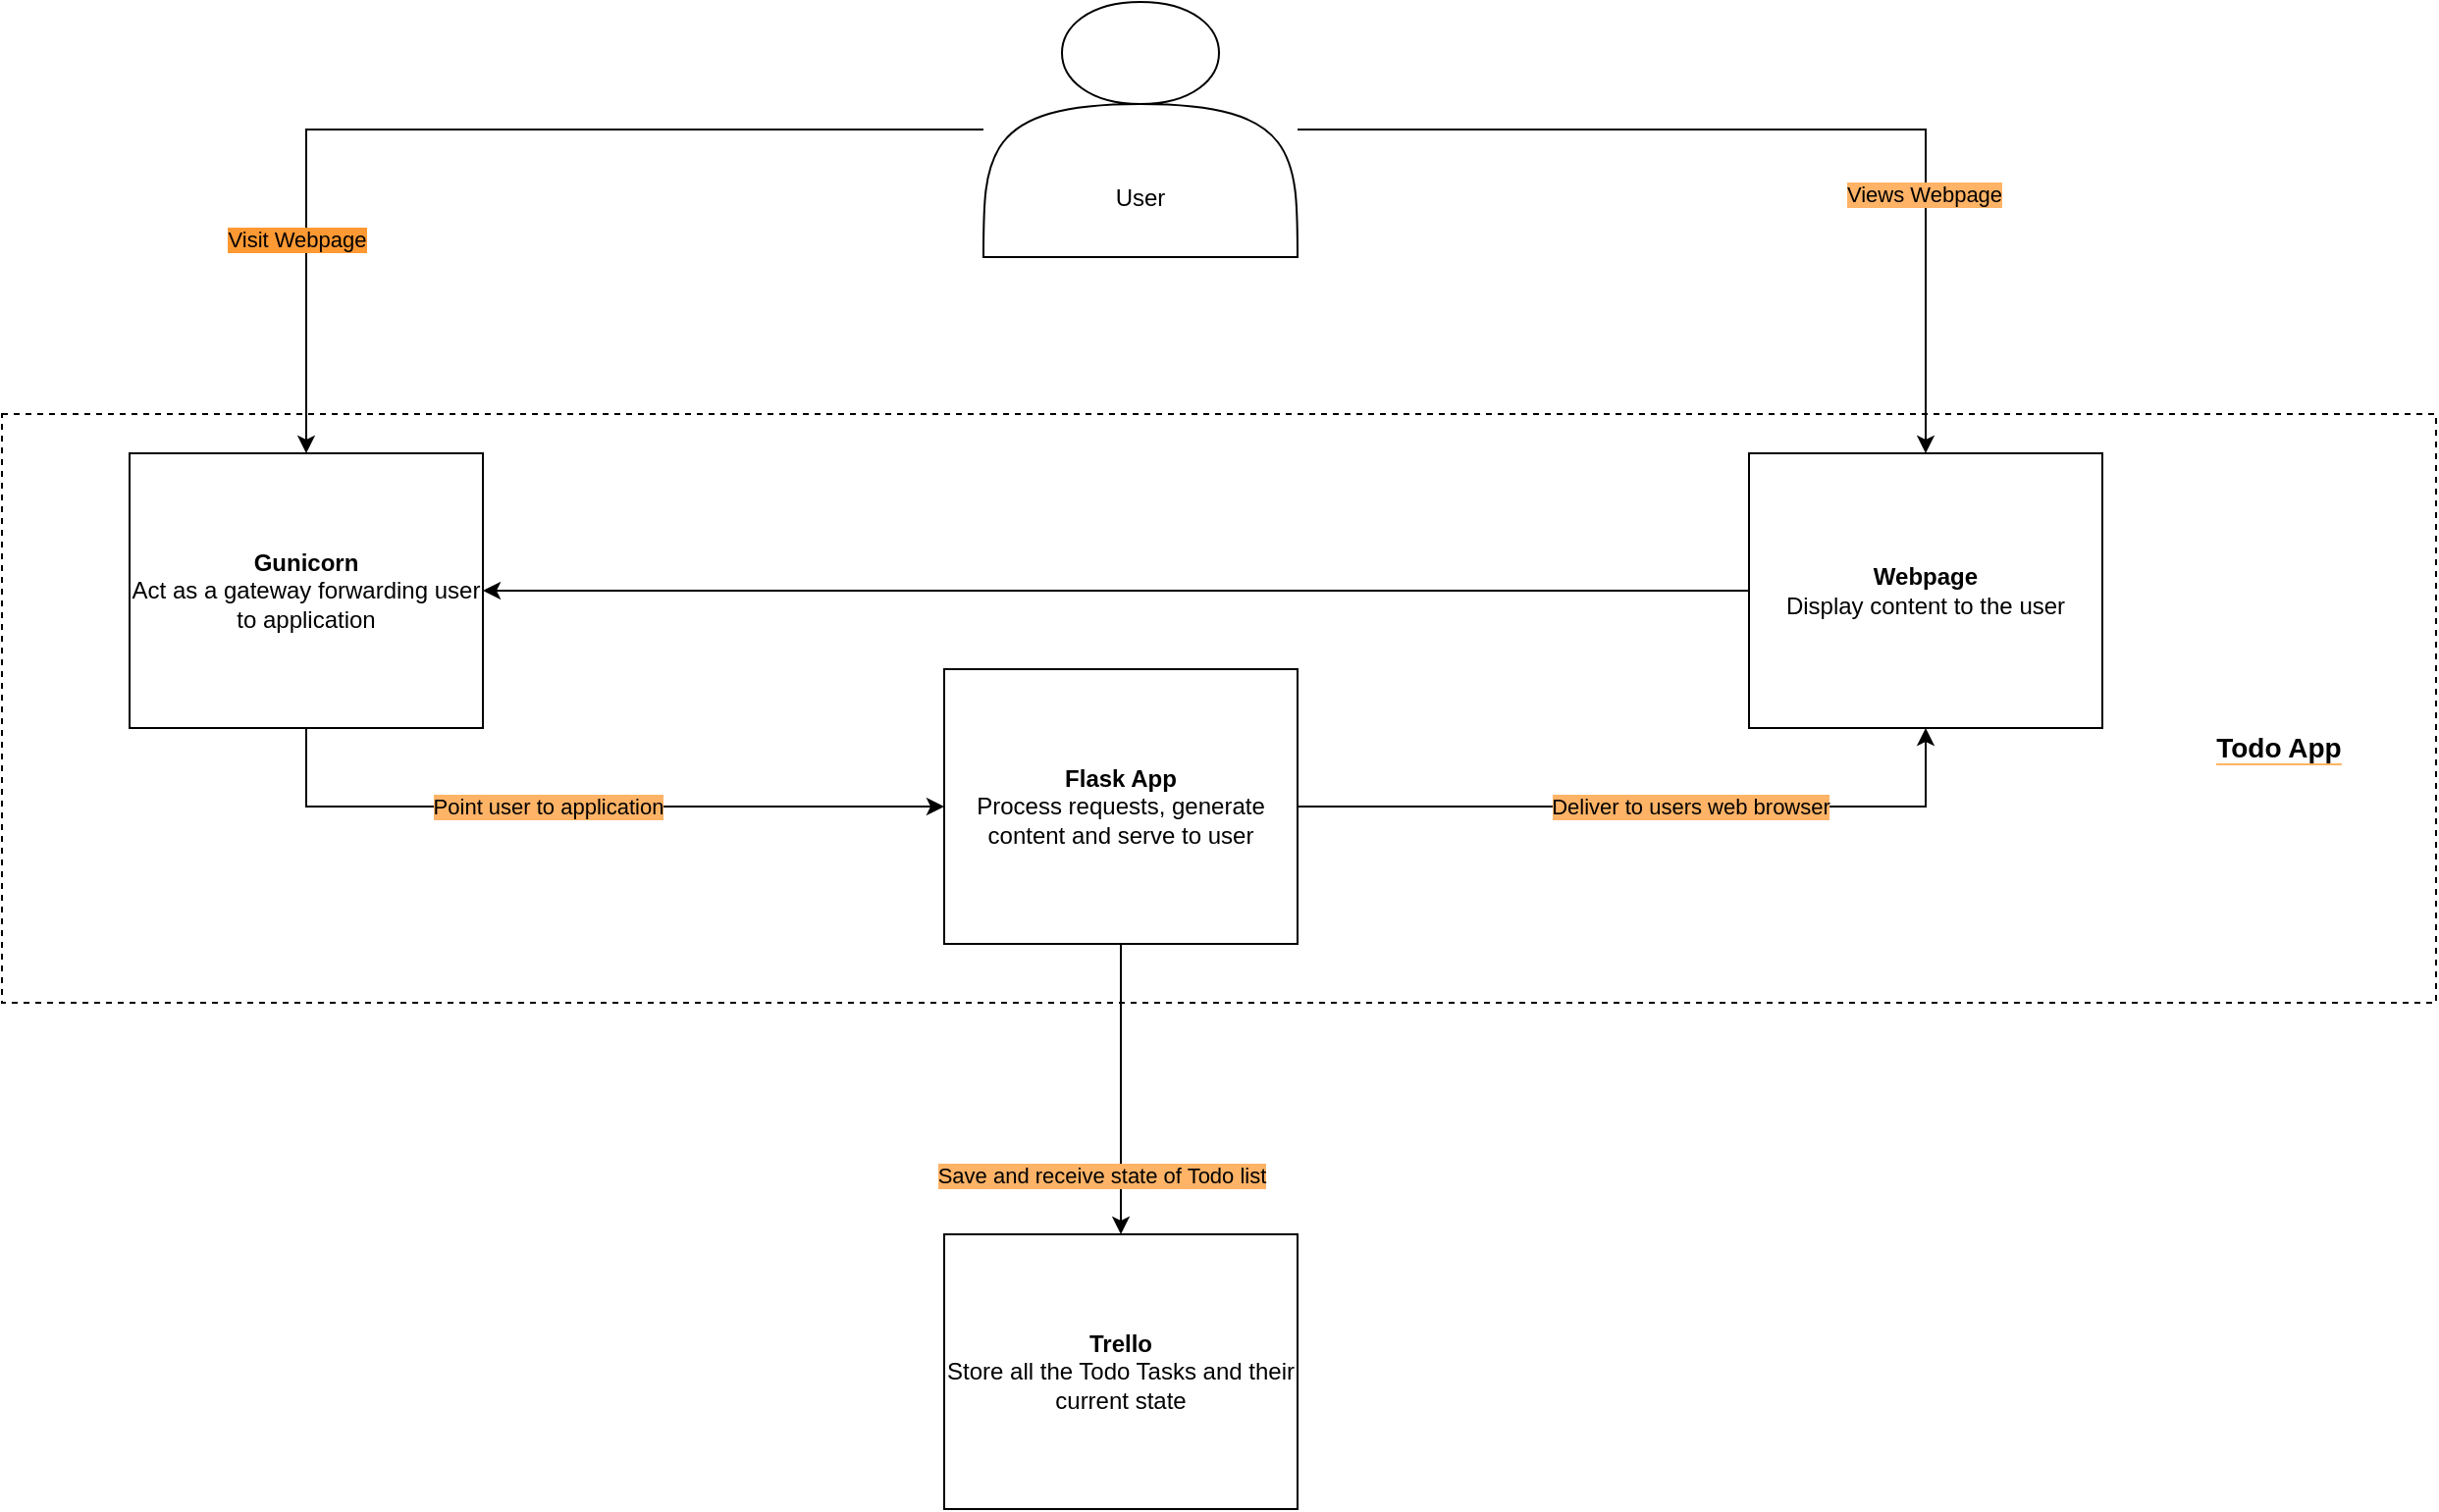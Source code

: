 <mxfile version="13.10.0" type="embed">
    <diagram id="YLMjfUfvHrZqPBtTVOMM" name="Page-1">
        <mxGraphModel dx="1251" dy="619" grid="1" gridSize="10" guides="1" tooltips="1" connect="1" arrows="1" fold="1" page="1" pageScale="1" pageWidth="850" pageHeight="1100" math="0" shadow="0">
            <root>
                <mxCell id="0"/>
                <mxCell id="1" parent="0"/>
                <mxCell id="P8gG1rITBjQNuqPkPwQO-14" value="" style="rounded=0;whiteSpace=wrap;html=1;fillColor=none;dashed=1;" parent="1" vertex="1">
                    <mxGeometry x="180" y="280" width="1240" height="300" as="geometry"/>
                </mxCell>
                <mxCell id="P8gG1rITBjQNuqPkPwQO-21" style="edgeStyle=orthogonalEdgeStyle;rounded=0;orthogonalLoop=1;jettySize=auto;html=1;" parent="1" source="P8gG1rITBjQNuqPkPwQO-1" target="P8gG1rITBjQNuqPkPwQO-13" edge="1">
                    <mxGeometry relative="1" as="geometry"/>
                </mxCell>
                <mxCell id="P8gG1rITBjQNuqPkPwQO-24" value="Visit Webpage" style="edgeLabel;html=1;align=center;verticalAlign=middle;resizable=0;points=[];labelBackgroundColor=#FF9933;" parent="P8gG1rITBjQNuqPkPwQO-21" vertex="1" connectable="0">
                    <mxGeometry x="0.29" y="28" relative="1" as="geometry">
                        <mxPoint x="-21" y="28" as="offset"/>
                    </mxGeometry>
                </mxCell>
                <mxCell id="P8gG1rITBjQNuqPkPwQO-22" style="edgeStyle=orthogonalEdgeStyle;rounded=0;orthogonalLoop=1;jettySize=auto;html=1;" parent="1" source="P8gG1rITBjQNuqPkPwQO-1" target="P8gG1rITBjQNuqPkPwQO-17" edge="1">
                    <mxGeometry relative="1" as="geometry"/>
                </mxCell>
                <mxCell id="P8gG1rITBjQNuqPkPwQO-28" value="Views Webpage" style="edgeLabel;html=1;align=center;verticalAlign=middle;resizable=0;points=[];labelBackgroundColor=#FFB366;" parent="P8gG1rITBjQNuqPkPwQO-22" vertex="1" connectable="0">
                    <mxGeometry x="0.316" y="-33" relative="1" as="geometry">
                        <mxPoint as="offset"/>
                    </mxGeometry>
                </mxCell>
                <mxCell id="P8gG1rITBjQNuqPkPwQO-1" value="" style="shape=actor;whiteSpace=wrap;html=1;" parent="1" vertex="1">
                    <mxGeometry x="680" y="70" width="160" height="130" as="geometry"/>
                </mxCell>
                <mxCell id="P8gG1rITBjQNuqPkPwQO-12" value="User" style="text;html=1;strokeColor=none;fillColor=none;align=center;verticalAlign=middle;whiteSpace=wrap;rounded=0;" parent="1" vertex="1">
                    <mxGeometry x="715" y="160" width="90" height="20" as="geometry"/>
                </mxCell>
                <mxCell id="P8gG1rITBjQNuqPkPwQO-19" style="edgeStyle=orthogonalEdgeStyle;rounded=0;orthogonalLoop=1;jettySize=auto;html=1;entryX=0;entryY=0.5;entryDx=0;entryDy=0;" parent="1" source="P8gG1rITBjQNuqPkPwQO-13" target="P8gG1rITBjQNuqPkPwQO-15" edge="1">
                    <mxGeometry relative="1" as="geometry">
                        <Array as="points">
                            <mxPoint x="335" y="480"/>
                        </Array>
                    </mxGeometry>
                </mxCell>
                <mxCell id="P8gG1rITBjQNuqPkPwQO-26" value="&lt;div&gt;Point user to application&lt;/div&gt;" style="edgeLabel;html=1;align=center;verticalAlign=middle;resizable=0;points=[];labelBackgroundColor=#FFB366;" parent="P8gG1rITBjQNuqPkPwQO-19" vertex="1" connectable="0">
                    <mxGeometry x="-0.208" y="-2" relative="1" as="geometry">
                        <mxPoint x="18" y="-2" as="offset"/>
                    </mxGeometry>
                </mxCell>
                <mxCell id="P8gG1rITBjQNuqPkPwQO-13" value="&lt;div&gt;&lt;b&gt;Gunicorn&lt;br&gt;&lt;/b&gt;&lt;/div&gt;&lt;div&gt;Act as a gateway forwarding user to application&lt;br&gt;&lt;b&gt;&lt;/b&gt;&lt;/div&gt;" style="rounded=0;whiteSpace=wrap;html=1;" parent="1" vertex="1">
                    <mxGeometry x="245" y="300" width="180" height="140" as="geometry"/>
                </mxCell>
                <mxCell id="P8gG1rITBjQNuqPkPwQO-20" style="edgeStyle=orthogonalEdgeStyle;rounded=0;orthogonalLoop=1;jettySize=auto;html=1;" parent="1" source="P8gG1rITBjQNuqPkPwQO-15" target="P8gG1rITBjQNuqPkPwQO-17" edge="1">
                    <mxGeometry relative="1" as="geometry">
                        <Array as="points">
                            <mxPoint x="1160" y="480"/>
                        </Array>
                    </mxGeometry>
                </mxCell>
                <mxCell id="P8gG1rITBjQNuqPkPwQO-29" value="Deliver to users web browser" style="edgeLabel;html=1;align=center;verticalAlign=middle;resizable=0;points=[];labelBackgroundColor=#FFB366;" parent="P8gG1rITBjQNuqPkPwQO-20" vertex="1" connectable="0">
                    <mxGeometry x="0.282" y="3" relative="1" as="geometry">
                        <mxPoint x="-31" y="3" as="offset"/>
                    </mxGeometry>
                </mxCell>
                <mxCell id="P8gG1rITBjQNuqPkPwQO-23" style="edgeStyle=orthogonalEdgeStyle;rounded=0;orthogonalLoop=1;jettySize=auto;html=1;entryX=0.5;entryY=0;entryDx=0;entryDy=0;" parent="1" source="P8gG1rITBjQNuqPkPwQO-15" target="P8gG1rITBjQNuqPkPwQO-18" edge="1">
                    <mxGeometry relative="1" as="geometry"/>
                </mxCell>
                <mxCell id="P8gG1rITBjQNuqPkPwQO-30" value="Save and receive state of Todo list" style="edgeLabel;html=1;align=center;verticalAlign=middle;resizable=0;points=[];labelBackgroundColor=#FFB366;" parent="P8gG1rITBjQNuqPkPwQO-23" vertex="1" connectable="0">
                    <mxGeometry x="-0.2" y="-1" relative="1" as="geometry">
                        <mxPoint x="-9" y="59" as="offset"/>
                    </mxGeometry>
                </mxCell>
                <mxCell id="P8gG1rITBjQNuqPkPwQO-15" value="&lt;div&gt;&lt;b&gt;Flask App&lt;br&gt;&lt;/b&gt;&lt;/div&gt;&lt;div&gt;Process requests, generate content and serve to user&lt;br&gt;&lt;b&gt;&lt;/b&gt;&lt;/div&gt;" style="rounded=0;whiteSpace=wrap;html=1;" parent="1" vertex="1">
                    <mxGeometry x="660" y="410" width="180" height="140" as="geometry"/>
                </mxCell>
                <mxCell id="3" style="edgeStyle=orthogonalEdgeStyle;rounded=0;orthogonalLoop=1;jettySize=auto;html=1;" edge="1" parent="1" source="P8gG1rITBjQNuqPkPwQO-17" target="P8gG1rITBjQNuqPkPwQO-13">
                    <mxGeometry relative="1" as="geometry"/>
                </mxCell>
                <mxCell id="P8gG1rITBjQNuqPkPwQO-17" value="&lt;div&gt;&lt;b&gt;Webpage&lt;br&gt;&lt;/b&gt;&lt;/div&gt;&lt;div&gt;Display content to the user&lt;br&gt;&lt;b&gt;&lt;/b&gt;&lt;/div&gt;" style="rounded=0;whiteSpace=wrap;html=1;" parent="1" vertex="1">
                    <mxGeometry x="1070" y="300" width="180" height="140" as="geometry"/>
                </mxCell>
                <mxCell id="P8gG1rITBjQNuqPkPwQO-18" value="&lt;div&gt;&lt;b&gt;Trello&lt;br&gt;&lt;/b&gt;&lt;/div&gt;&lt;div&gt;&lt;span style=&quot;color: rgb(0 , 0 , 0) ; font-family: &amp;#34;helvetica&amp;#34; ; font-size: 12px ; font-style: normal ; font-weight: 400 ; letter-spacing: normal ; text-align: center ; text-indent: 0px ; text-transform: none ; word-spacing: 0px ; display: inline ; float: none&quot;&gt;Store all the Todo Tasks and their current state&lt;/span&gt;&lt;br&gt;&lt;b&gt;&lt;/b&gt;&lt;/div&gt;" style="rounded=0;whiteSpace=wrap;html=1;" parent="1" vertex="1">
                    <mxGeometry x="660" y="698" width="180" height="140" as="geometry"/>
                </mxCell>
                <mxCell id="P8gG1rITBjQNuqPkPwQO-31" value="&lt;font style=&quot;font-size: 14px&quot;&gt;&lt;b&gt;&lt;span style=&quot;background-color: rgb(255 , 255 , 255)&quot;&gt;Todo App&lt;/span&gt;&lt;/b&gt;&lt;/font&gt;" style="text;html=1;strokeColor=none;fillColor=none;align=center;verticalAlign=middle;whiteSpace=wrap;rounded=0;dashed=1;labelBackgroundColor=#FFB366;" parent="1" vertex="1">
                    <mxGeometry x="1270" y="440" width="140" height="20" as="geometry"/>
                </mxCell>
            </root>
        </mxGraphModel>
    </diagram>
</mxfile>